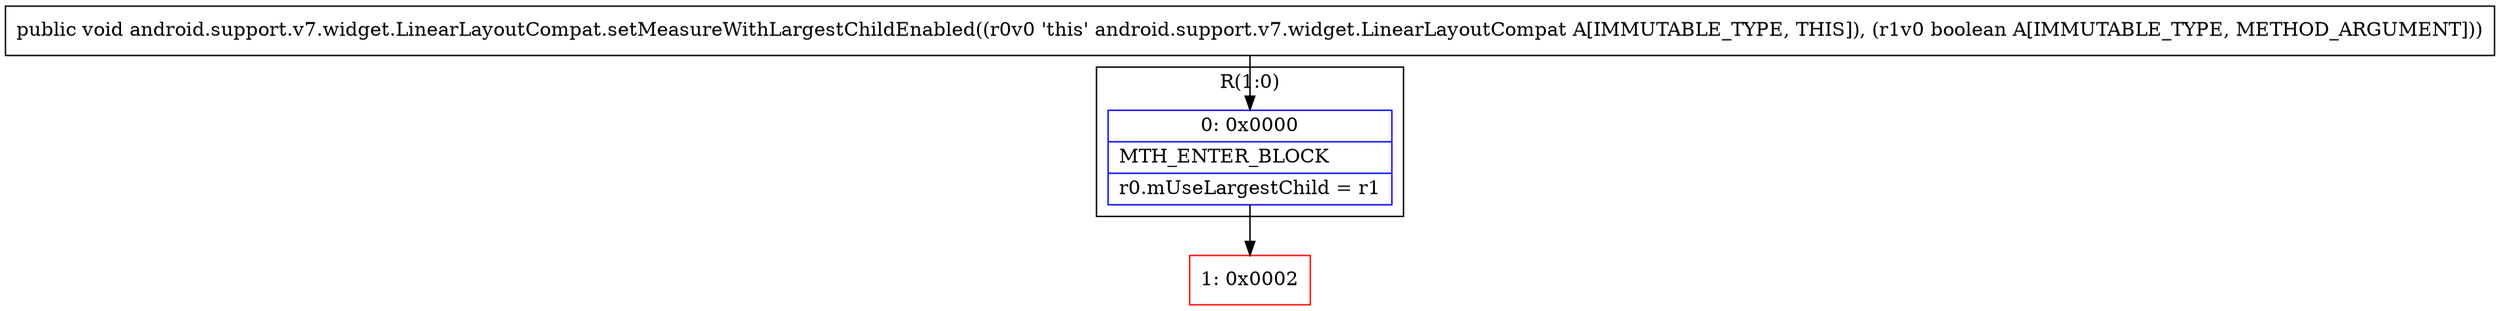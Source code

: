 digraph "CFG forandroid.support.v7.widget.LinearLayoutCompat.setMeasureWithLargestChildEnabled(Z)V" {
subgraph cluster_Region_1006643606 {
label = "R(1:0)";
node [shape=record,color=blue];
Node_0 [shape=record,label="{0\:\ 0x0000|MTH_ENTER_BLOCK\l|r0.mUseLargestChild = r1\l}"];
}
Node_1 [shape=record,color=red,label="{1\:\ 0x0002}"];
MethodNode[shape=record,label="{public void android.support.v7.widget.LinearLayoutCompat.setMeasureWithLargestChildEnabled((r0v0 'this' android.support.v7.widget.LinearLayoutCompat A[IMMUTABLE_TYPE, THIS]), (r1v0 boolean A[IMMUTABLE_TYPE, METHOD_ARGUMENT])) }"];
MethodNode -> Node_0;
Node_0 -> Node_1;
}

